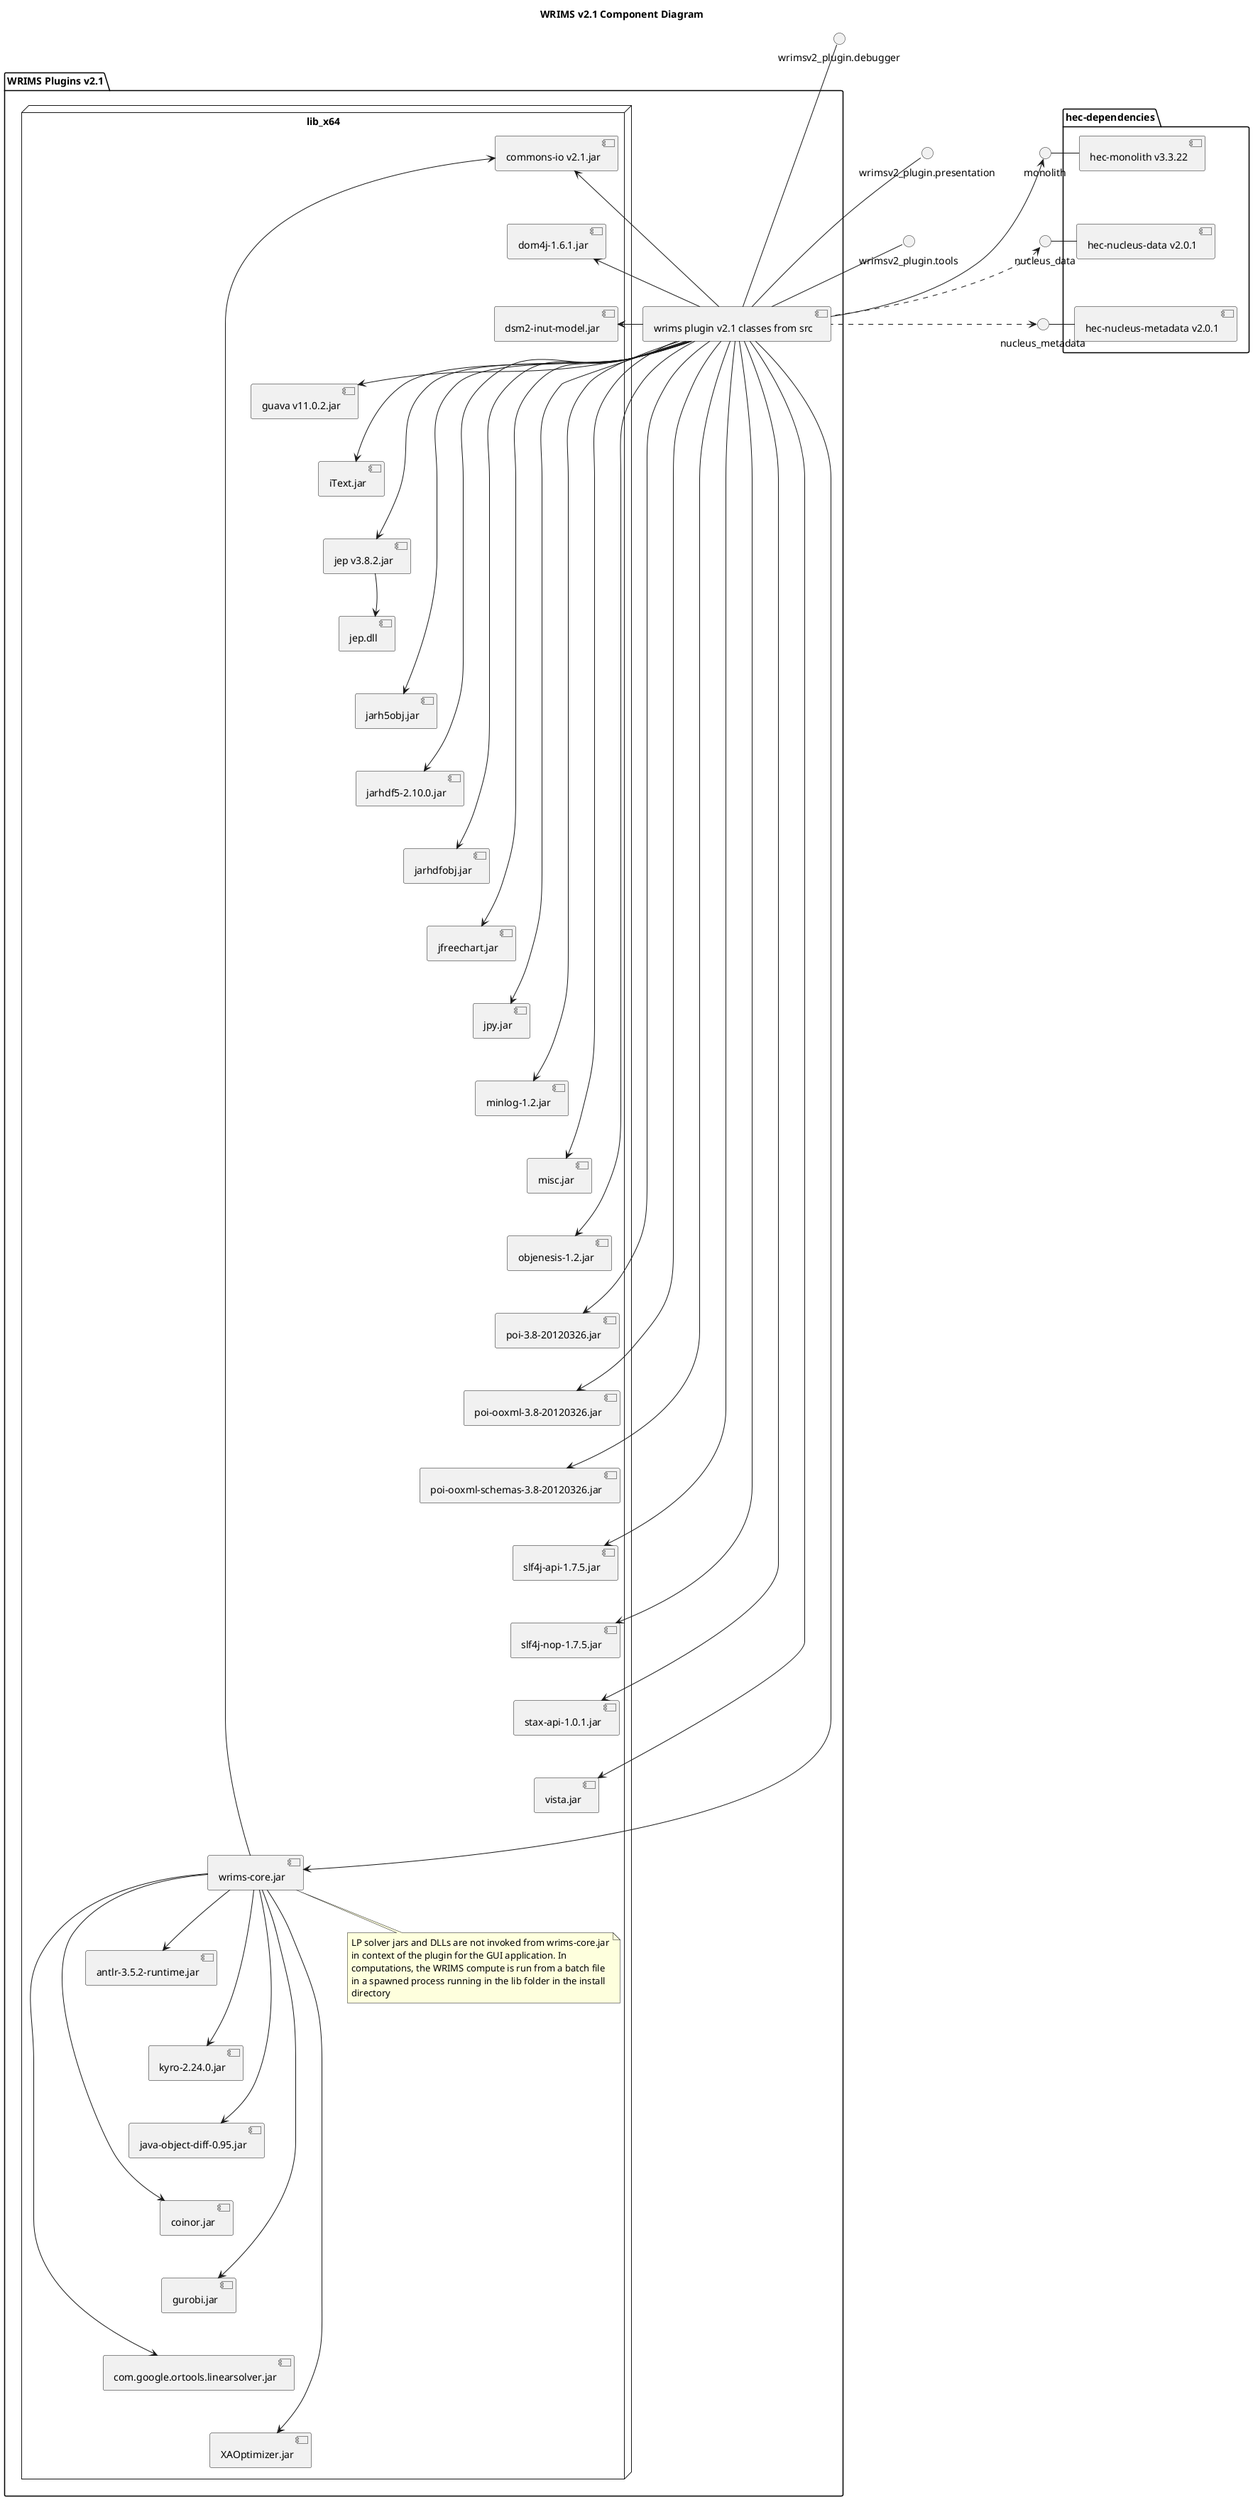 @startuml
title WRIMS v2.1 Component Diagram

' Define the package for WRIMS v2.1

package "hec-dependencies" {
[hec-monolith v3.3.22]
    ' Vertical layout with hidden connections
    [hec-monolith v3.3.22]
    [hec-nucleus-data v2.0.1]
    [hec-nucleus-metadata v2.0.1]


    [hec-monolith v3.3.22] -[hidden]- [hec-nucleus-data v2.0.1]
    [hec-nucleus-data v2.0.1] -[hidden]- [hec-nucleus-metadata v2.0.1]
}
package "WRIMS Plugins v2.1" {
    [wrims plugin v2.1 classes from src]

    node "lib_x64" {
    ' Vertical layout with hidden connections

    [wrims plugin v2.1 classes from src] -r-> [commons-io v2.1.jar]
    [wrims plugin v2.1 classes from src] -r-> [dom4j-1.6.1.jar]
    [wrims plugin v2.1 classes from src] -r-> [dsm2-inut-model.jar]
    [wrims plugin v2.1 classes from src] -r-> [guava v11.0.2.jar]
    [wrims plugin v2.1 classes from src] -r-> [jep v3.8.2.jar]
    [jep v3.8.2.jar] -l-> [jep.dll]
    [wrims plugin v2.1 classes from src] -r-> [iText.jar]
    [wrims plugin v2.1 classes from src] -r-> [jarh5obj.jar]
    [wrims plugin v2.1 classes from src] -r-> [jarhdf5-2.10.0.jar]
    [wrims plugin v2.1 classes from src] -r-> [jarhdfobj.jar]
    [wrims plugin v2.1 classes from src] -r-> [jfreechart.jar]
    [wrims plugin v2.1 classes from src] -r-> [jpy.jar]
    [wrims plugin v2.1 classes from src] -r-> [minlog-1.2.jar]
    [wrims plugin v2.1 classes from src] -r-> [misc.jar]
    [wrims plugin v2.1 classes from src] -r-> [objenesis-1.2.jar]
    [wrims plugin v2.1 classes from src] -r-> [poi-3.8-20120326.jar]
    [wrims plugin v2.1 classes from src] -r-> [poi-ooxml-3.8-20120326.jar]
    [wrims plugin v2.1 classes from src] -r-> [poi-ooxml-schemas-3.8-20120326.jar]
    [wrims plugin v2.1 classes from src] -r-> [slf4j-api-1.7.5.jar]
    [wrims plugin v2.1 classes from src] -r-> [slf4j-nop-1.7.5.jar]
    [wrims plugin v2.1 classes from src] -r-> [stax-api-1.0.1.jar]
    [wrims plugin v2.1 classes from src] -r-> [vista.jar]
    [wrims plugin v2.1 classes from src] -r-> [wrims-core.jar]
    note bottom of [wrims-core.jar]
      LP solver jars and DLLs are not invoked from wrims-core.jar
      in context of the plugin for the GUI application. In
      computations, the WRIMS compute is run from a batch file
      in a spawned process running in the lib folder in the install
      directory
    end note
    [wrims-core.jar] -r-> [antlr-3.5.2-runtime.jar]
    [wrims-core.jar] -r-> [kyro-2.24.0.jar]
    [wrims-core.jar] -r-> [java-object-diff-0.95.jar]
    [wrims-core.jar] -r-> [coinor.jar]
    [wrims-core.jar] -r-> [gurobi.jar]
    [wrims-core.jar] -r-> [com.google.ortools.linearsolver.jar]
    [wrims-core.jar] -r-> [commons-io v2.1.jar]
    [wrims-core.jar] -r-> [XAOptimizer.jar]

    [commons-io v2.1.jar] -[hidden]- [dom4j-1.6.1.jar]
    [dom4j-1.6.1.jar] -[hidden]- [dsm2-inut-model.jar]
    [dsm2-inut-model.jar] -[hidden]- [guava v11.0.2.jar]
    [guava v11.0.2.jar] -[hidden]- [iText.jar]
    [iText.jar] -[hidden]- [jep v3.8.2.jar]
    [jep v3.8.2.jar] -[hidden]- [jep.dll]
    [jep.dll] -[hidden]- [jarh5obj.jar]
    [jarh5obj.jar] -[hidden]- [jarhdf5-2.10.0.jar]
    [jarhdf5-2.10.0.jar]  -[hidden]- [jarhdfobj.jar]
    [jarhdfobj.jar] -[hidden]- [jfreechart.jar]
    [jfreechart.jar] -[hidden]- [jpy.jar]
    [jpy.jar] -[hidden]- [jpy.jar]
    [jpy.jar] -[hidden]- [minlog-1.2.jar]
    [minlog-1.2.jar]  -[hidden]- [misc.jar]
    [misc.jar] -[hidden]- [objenesis-1.2.jar]
    [objenesis-1.2.jar] -[hidden]- [poi-3.8-20120326.jar]
    [poi-3.8-20120326.jar] -[hidden]- [poi-ooxml-3.8-20120326.jar]
    [poi-ooxml-3.8-20120326.jar] -[hidden]- [poi-ooxml-schemas-3.8-20120326.jar]
    [poi-ooxml-schemas-3.8-20120326.jar] -[hidden]- [slf4j-api-1.7.5.jar]
    [slf4j-api-1.7.5.jar]   -[hidden]- [slf4j-nop-1.7.5.jar]
    [slf4j-nop-1.7.5.jar] -[hidden]- [stax-api-1.0.1.jar]
    [stax-api-1.0.1.jar]     -[hidden]- [vista.jar]
    [vista.jar] -[hidden]- [wrims-core.jar]
    [wrims-core.jar] -[hidden]- [antlr-3.5.2-runtime.jar]
    [antlr-3.5.2-runtime.jar] -[hidden]- [kyro-2.24.0.jar]
    [kyro-2.24.0.jar] -[hidden]- [java-object-diff-0.95.jar]
    [java-object-diff-0.95.jar] -[hidden]- [coinor.jar]
    [coinor.jar] -[hidden]- [gurobi.jar]
    [gurobi.jar] -[hidden]- [com.google.ortools.linearsolver.jar]
    [com.google.ortools.linearsolver.jar] -[hidden]- [XAOptimizer.jar]

}
}

' External components (example)
[wrims plugin v2.1 classes from src] -l-> ()monolith
[wrims plugin v2.1 classes from src] .-l-> ()nucleus_data
[wrims plugin v2.1 classes from src] .-l-> ()nucleus_metadata

()monolith -left- [hec-monolith v3.3.22]
()nucleus_data -left- [hec-nucleus-data v2.0.1]
()nucleus_metadata -left- [hec-nucleus-metadata v2.0.1]

()wrimsv2_plugin.debugger -d- [wrims plugin v2.1 classes from src]
()wrimsv2_plugin.presentation -d- [wrims plugin v2.1 classes from src]
()wrimsv2_plugin.tools -d- [wrims plugin v2.1 classes from src]

()wrimsv2_plugin.debugger -[hidden]- ()wrimsv2_plugin.presentation
()wrimsv2_plugin.presentation -[hidden]- ()wrimsv2_plugin.tools

()monolith -[hidden]-()nucleus_data
()nucleus_data -[hidden]- ()nucleus_metadata
@enduml
